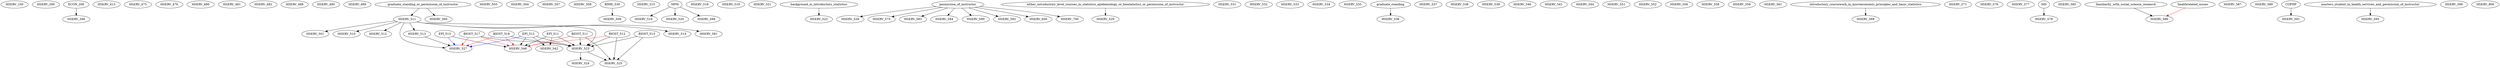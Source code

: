 digraph G {
    HSERV_100;
    HSERV_290;
    edge [color=black];
    ECON_200 -> HSERV_346;
    HSERV_415;
    HSERV_475;
    HSERV_476;
    HSERV_480;
    HSERV_481;
    HSERV_482;
    HSERV_488;
    HSERV_490;
    HSERV_499;
    edge [color=black];
    HSERV_511 -> HSERV_501;
    HSERV_503;
    HSERV_504;
    HSERV_507;
    HSERV_508;
    edge [color=black];
    BIME_530 -> HSERV_509;
    edge [color=black];
    HSERV_511 -> HSERV_510;
    edge [color=black];
    graduate_standing_or_permission_of_instructor -> HSERV_511;
    edge [color=black];
    HSERV_511 -> HSERV_512;
    edge [color=black];
    HSERV_511 -> HSERV_513;
    edge [color=black];
    HSERV_511 -> HSERV_514;
    HSERV_515;
    edge [color=black];
    MPH -> HSERV_516;
    HSERV_518;
    HSERV_519;
    edge [color=black];
    MPH -> HSERV_520;
    HSERV_521;
    edge [color=black];
    background_in_introductory_statistics -> HSERV_522;
    edge [color=black];
    HSERV_511 -> HSERV_523;
    BIOST_511 -> HSERV_523;
    BIOST_512 -> HSERV_523;
    BIOST_513 -> HSERV_523;
    BIOST_517 -> HSERV_523;
    BIOST_518 -> HSERV_523;
    EPI_511 -> HSERV_523;
    EPI_512 -> HSERV_523;
    edge [color=black];
    HSERV_523 -> HSERV_524;
    edge [color=black];
    HSERV_523 -> HSERV_525;
    BIOST_511 -> HSERV_525;
    BIOST_512 -> HSERV_525;
    BIOST_513 -> HSERV_525;
    edge [color=black];
    HSERV_511 -> HSERV_527;
    HSERV_513 -> HSERV_527;
    edge [color=red];
    BIOST_517 -> HSERV_527;
    BIOST_518 -> HSERV_527;
    edge [color=blue];
    EPI_512 -> HSERV_527;
    EPI_513 -> HSERV_527;
    edge [color=black];
    permission_of_instructor -> HSERV_528;
    edge [color=black];
    either_introductory_level_courses_in_statistics_epidemiology_or_biostatistics_or_permission_of_instructor -> HSERV_529;
    HSERV_531;
    HSERV_532;
    HSERV_533;
    HSERV_534;
    HSERV_535;
    edge [color=black];
    graduate_standing -> HSERV_536;
    HSERV_537;
    HSERV_538;
    HSERV_539;
    HSERV_540;
    HSERV_541;
    edge [color=black];
    EPI_511 -> HSERV_542;
    EPI_512 -> HSERV_542;
    HSERV_544;
    edge [color=black];
    EPI_511 -> HSERV_548;
    EPI_512 -> HSERV_548;
    EPI_513 -> HSERV_548;
    edge [color=red];
    BIOST_511 -> HSERV_548;
    BIOST_512 -> HSERV_548;
    BIOST_517 -> HSERV_548;
    BIOST_518 -> HSERV_548;
    HSERV_551;
    HSERV_552;
    HSERV_556;
    HSERV_558;
    HSERV_559;
    edge [color=black];
    graduate_standing_or_permission_of_instructor -> HSERV_560;
    HSERV_561;
    edge [color=black];
    introductory_coursework_in_microeconomic_principles_and_basic_statistics -> HSERV_568;
    HSERV_571;
    edge [color=black];
    permission_of_instructor -> HSERV_575;
    HSERV_576;
    HSERV_577;
    edge [color=black];
    MD -> HSERV_578;
    edge [color=black];
    HSERV_511 -> HSERV_581;
    edge [color=black];
    permission_of_instructor -> HSERV_583;
    edge [color=black];
    permission_of_instructor -> HSERV_584;
    HSERV_585;
    edge [color=black];
    familiarity_with_social_science_research -> HSERV_586;
    edge [color=red];
    healthrelated_issues -> HSERV_586;
    HSERV_587;
    HSERV_589;
    edge [color=black];
    permission_of_instructor -> HSERV_590;
    edge [color=black];
    COPHP -> HSERV_591;
    edge [color=black];
    permission_of_instructor -> HSERV_592;
    edge [color=black];
    masters_student_in_health_services_and_permission_of_instructor -> HSERV_595;
    edge [color=black];
    MPH -> HSERV_598;
    HSERV_599;
    edge [color=black];
    permission_of_instructor -> HSERV_600;
    edge [color=black];
    permission_of_instructor -> HSERV_700;
    HSERV_800;
}
